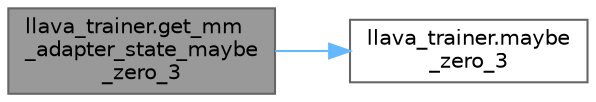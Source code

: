 digraph "llava_trainer.get_mm_adapter_state_maybe_zero_3"
{
 // LATEX_PDF_SIZE
  bgcolor="transparent";
  edge [fontname=Helvetica,fontsize=10,labelfontname=Helvetica,labelfontsize=10];
  node [fontname=Helvetica,fontsize=10,shape=box,height=0.2,width=0.4];
  rankdir="LR";
  Node1 [id="Node000001",label="llava_trainer.get_mm\l_adapter_state_maybe\l_zero_3",height=0.2,width=0.4,color="gray40", fillcolor="grey60", style="filled", fontcolor="black",tooltip=" "];
  Node1 -> Node2 [id="edge1_Node000001_Node000002",color="steelblue1",style="solid",tooltip=" "];
  Node2 [id="Node000002",label="llava_trainer.maybe\l_zero_3",height=0.2,width=0.4,color="grey40", fillcolor="white", style="filled",URL="$namespacellava__trainer.html#a405d35ef013abb6d95ad5222ba621bd4",tooltip=" "];
}
